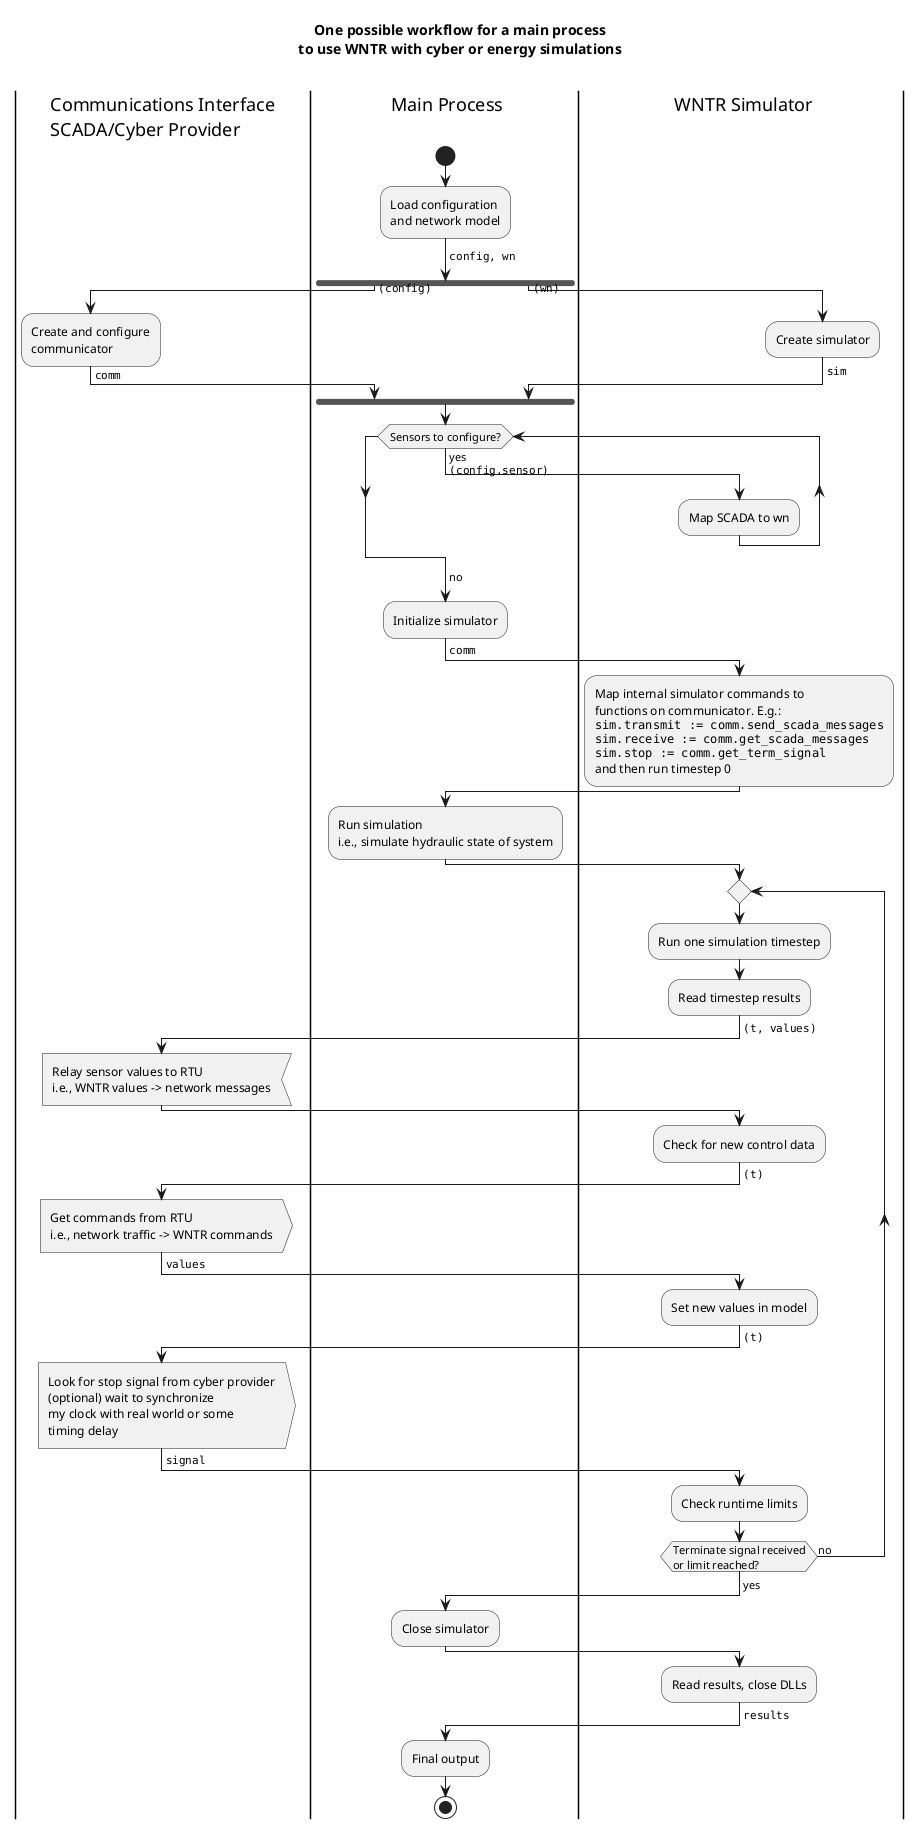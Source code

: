 @startuml
title 
One possible workflow for a main process
to use WNTR with cyber or energy simulations

end title
|c| Communications Interface \n SCADA/Cyber Provider
|d| Main Process
|w| WNTR Simulator
|d|
start
:Load configuration
and network model;
-> <code>
config, wn
</code>;
fork 
|c|
  -> <code>
  (config)
  </code>;
  :Create and configure 
  communicator;
  -> <code>
  comm
  </code>;
fork again
|w|
-> <code>
(wn)
</code>;
  :Create simulator;  
-> <code>
sim
</code>;
|d|
end fork
|d|
while (Sensors to configure?)
-> yes
<code>
(config.sensor)
</code>;
|w|
:Map SCADA to wn;
endwhile
-> no;
|d|
:Initialize simulator;
-> <code>
comm
</code>;
|w| 
:Map internal simulator commands to 
functions on communicator. E.g.:
<code>
sim.transmit := comm.send_scada_messages
sim.receive := comm.get_scada_messages
sim.stop := comm.get_term_signal
</code>
and then run timestep 0;
|d|
:Run simulation
i.e., simulate hydraulic state of system;
-> <code>
'time_limit
</code>;
|w|
repeat 
':Advance time;
:Run one simulation timestep;
:Read timestep results;
':Send current values;
-> <code>
(t, values)
</code>;
|c|
:Relay sensor values to RTU
i.e., WNTR values -> network messages<
|w|
:Check for new control data;
-> <code>
(t)
</code>;
|c|
:Get commands from RTU
i.e., network traffic -> WNTR commands>
-> <code>
values
</code>;
|w|
:Set new values in model;
':Check for terminate signal;
-> <code>
(t)
</code>;
|c|
:Look for stop signal from cyber provider
(optional) wait to synchronize
my clock with real world or some 
timing delay>
-> <code>
signal
</code>;
|w|
:Check runtime limits;
repeat while (Terminate signal received
or limit reached?) is (no)
->yes;
|d|
:Close simulator;
|w|
:Read results, close DLLs;
-> <code>
results
</code>;
|d|
:Final output;
stop

@enduml
